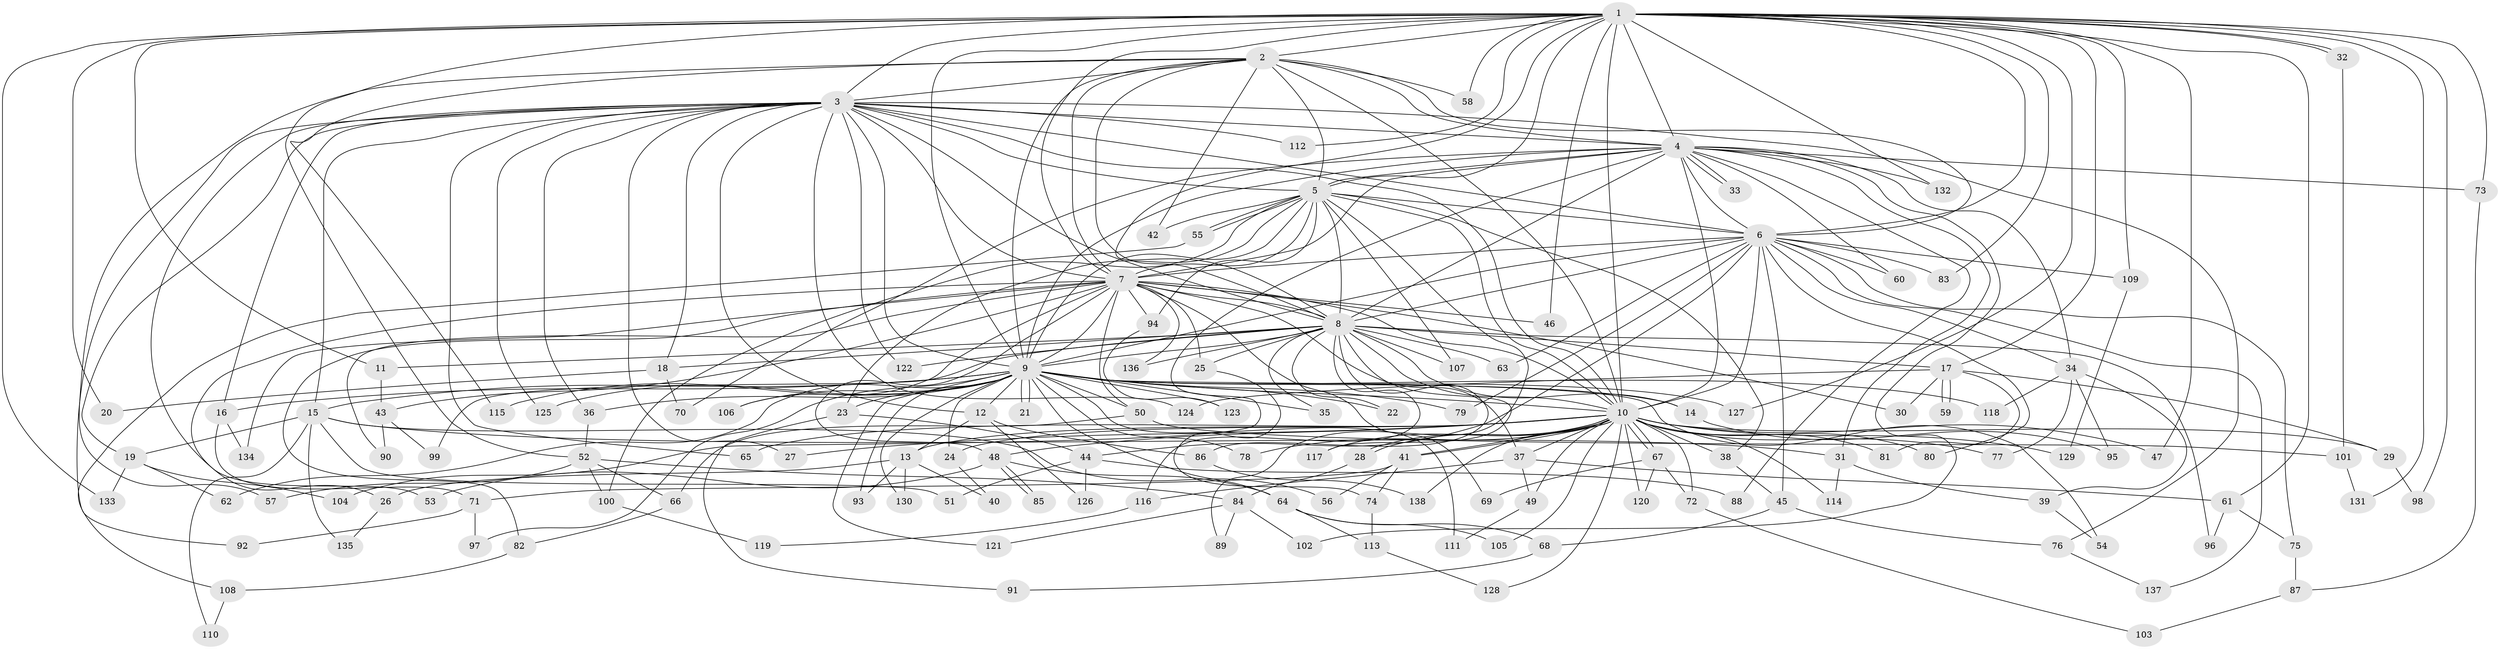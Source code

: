 // Generated by graph-tools (version 1.1) at 2025/35/03/09/25 02:35:07]
// undirected, 138 vertices, 301 edges
graph export_dot {
graph [start="1"]
  node [color=gray90,style=filled];
  1;
  2;
  3;
  4;
  5;
  6;
  7;
  8;
  9;
  10;
  11;
  12;
  13;
  14;
  15;
  16;
  17;
  18;
  19;
  20;
  21;
  22;
  23;
  24;
  25;
  26;
  27;
  28;
  29;
  30;
  31;
  32;
  33;
  34;
  35;
  36;
  37;
  38;
  39;
  40;
  41;
  42;
  43;
  44;
  45;
  46;
  47;
  48;
  49;
  50;
  51;
  52;
  53;
  54;
  55;
  56;
  57;
  58;
  59;
  60;
  61;
  62;
  63;
  64;
  65;
  66;
  67;
  68;
  69;
  70;
  71;
  72;
  73;
  74;
  75;
  76;
  77;
  78;
  79;
  80;
  81;
  82;
  83;
  84;
  85;
  86;
  87;
  88;
  89;
  90;
  91;
  92;
  93;
  94;
  95;
  96;
  97;
  98;
  99;
  100;
  101;
  102;
  103;
  104;
  105;
  106;
  107;
  108;
  109;
  110;
  111;
  112;
  113;
  114;
  115;
  116;
  117;
  118;
  119;
  120;
  121;
  122;
  123;
  124;
  125;
  126;
  127;
  128;
  129;
  130;
  131;
  132;
  133;
  134;
  135;
  136;
  137;
  138;
  1 -- 2;
  1 -- 3;
  1 -- 4;
  1 -- 5;
  1 -- 6;
  1 -- 7;
  1 -- 8;
  1 -- 9;
  1 -- 10;
  1 -- 11;
  1 -- 17;
  1 -- 20;
  1 -- 32;
  1 -- 32;
  1 -- 46;
  1 -- 47;
  1 -- 52;
  1 -- 58;
  1 -- 61;
  1 -- 73;
  1 -- 83;
  1 -- 98;
  1 -- 109;
  1 -- 112;
  1 -- 127;
  1 -- 131;
  1 -- 132;
  1 -- 133;
  2 -- 3;
  2 -- 4;
  2 -- 5;
  2 -- 6;
  2 -- 7;
  2 -- 8;
  2 -- 9;
  2 -- 10;
  2 -- 42;
  2 -- 57;
  2 -- 58;
  2 -- 115;
  3 -- 4;
  3 -- 5;
  3 -- 6;
  3 -- 7;
  3 -- 8;
  3 -- 9;
  3 -- 10;
  3 -- 12;
  3 -- 15;
  3 -- 16;
  3 -- 18;
  3 -- 19;
  3 -- 27;
  3 -- 36;
  3 -- 53;
  3 -- 65;
  3 -- 76;
  3 -- 92;
  3 -- 112;
  3 -- 122;
  3 -- 124;
  3 -- 125;
  4 -- 5;
  4 -- 6;
  4 -- 7;
  4 -- 8;
  4 -- 9;
  4 -- 10;
  4 -- 31;
  4 -- 33;
  4 -- 33;
  4 -- 34;
  4 -- 60;
  4 -- 70;
  4 -- 73;
  4 -- 88;
  4 -- 102;
  4 -- 104;
  4 -- 132;
  5 -- 6;
  5 -- 7;
  5 -- 8;
  5 -- 9;
  5 -- 10;
  5 -- 23;
  5 -- 38;
  5 -- 42;
  5 -- 55;
  5 -- 55;
  5 -- 89;
  5 -- 94;
  5 -- 100;
  5 -- 107;
  6 -- 7;
  6 -- 8;
  6 -- 9;
  6 -- 10;
  6 -- 34;
  6 -- 44;
  6 -- 45;
  6 -- 60;
  6 -- 63;
  6 -- 75;
  6 -- 79;
  6 -- 80;
  6 -- 83;
  6 -- 109;
  6 -- 137;
  7 -- 8;
  7 -- 9;
  7 -- 10;
  7 -- 25;
  7 -- 26;
  7 -- 30;
  7 -- 37;
  7 -- 43;
  7 -- 46;
  7 -- 48;
  7 -- 50;
  7 -- 69;
  7 -- 82;
  7 -- 90;
  7 -- 94;
  7 -- 106;
  7 -- 134;
  7 -- 136;
  8 -- 9;
  8 -- 10;
  8 -- 11;
  8 -- 14;
  8 -- 17;
  8 -- 18;
  8 -- 22;
  8 -- 25;
  8 -- 35;
  8 -- 63;
  8 -- 86;
  8 -- 96;
  8 -- 99;
  8 -- 107;
  8 -- 116;
  8 -- 117;
  8 -- 122;
  8 -- 136;
  9 -- 10;
  9 -- 12;
  9 -- 14;
  9 -- 15;
  9 -- 16;
  9 -- 21;
  9 -- 21;
  9 -- 22;
  9 -- 23;
  9 -- 24;
  9 -- 35;
  9 -- 36;
  9 -- 50;
  9 -- 54;
  9 -- 62;
  9 -- 64;
  9 -- 78;
  9 -- 79;
  9 -- 93;
  9 -- 97;
  9 -- 106;
  9 -- 111;
  9 -- 115;
  9 -- 118;
  9 -- 121;
  9 -- 123;
  9 -- 125;
  9 -- 127;
  9 -- 130;
  10 -- 13;
  10 -- 24;
  10 -- 27;
  10 -- 28;
  10 -- 28;
  10 -- 29;
  10 -- 37;
  10 -- 38;
  10 -- 41;
  10 -- 41;
  10 -- 47;
  10 -- 48;
  10 -- 49;
  10 -- 65;
  10 -- 67;
  10 -- 67;
  10 -- 72;
  10 -- 77;
  10 -- 78;
  10 -- 80;
  10 -- 81;
  10 -- 105;
  10 -- 114;
  10 -- 117;
  10 -- 120;
  10 -- 128;
  10 -- 129;
  10 -- 138;
  11 -- 43;
  12 -- 13;
  12 -- 86;
  12 -- 126;
  13 -- 26;
  13 -- 40;
  13 -- 93;
  13 -- 130;
  14 -- 95;
  15 -- 19;
  15 -- 31;
  15 -- 51;
  15 -- 56;
  15 -- 110;
  15 -- 135;
  16 -- 71;
  16 -- 134;
  17 -- 29;
  17 -- 30;
  17 -- 59;
  17 -- 59;
  17 -- 81;
  17 -- 124;
  18 -- 20;
  18 -- 70;
  19 -- 62;
  19 -- 104;
  19 -- 133;
  23 -- 44;
  23 -- 91;
  24 -- 40;
  25 -- 74;
  26 -- 135;
  28 -- 84;
  29 -- 98;
  31 -- 39;
  31 -- 114;
  32 -- 101;
  34 -- 39;
  34 -- 77;
  34 -- 95;
  34 -- 118;
  36 -- 52;
  37 -- 49;
  37 -- 61;
  37 -- 116;
  38 -- 45;
  39 -- 54;
  41 -- 56;
  41 -- 71;
  41 -- 74;
  43 -- 90;
  43 -- 99;
  44 -- 51;
  44 -- 88;
  44 -- 126;
  45 -- 68;
  45 -- 76;
  48 -- 53;
  48 -- 64;
  48 -- 85;
  48 -- 85;
  49 -- 111;
  50 -- 66;
  50 -- 101;
  52 -- 57;
  52 -- 66;
  52 -- 84;
  52 -- 100;
  55 -- 108;
  61 -- 75;
  61 -- 96;
  64 -- 68;
  64 -- 105;
  64 -- 113;
  66 -- 82;
  67 -- 69;
  67 -- 72;
  67 -- 120;
  68 -- 91;
  71 -- 92;
  71 -- 97;
  72 -- 103;
  73 -- 87;
  74 -- 113;
  75 -- 87;
  76 -- 137;
  82 -- 108;
  84 -- 89;
  84 -- 102;
  84 -- 121;
  86 -- 138;
  87 -- 103;
  94 -- 123;
  100 -- 119;
  101 -- 131;
  108 -- 110;
  109 -- 129;
  113 -- 128;
  116 -- 119;
}
